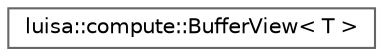 digraph "类继承关系图"
{
 // LATEX_PDF_SIZE
  bgcolor="transparent";
  edge [fontname=Helvetica,fontsize=10,labelfontname=Helvetica,labelfontsize=10];
  node [fontname=Helvetica,fontsize=10,shape=box,height=0.2,width=0.4];
  rankdir="LR";
  Node0 [id="Node000000",label="luisa::compute::BufferView\< T \>",height=0.2,width=0.4,color="grey40", fillcolor="white", style="filled",URL="$classluisa_1_1compute_1_1_buffer_view.html",tooltip=" "];
}
